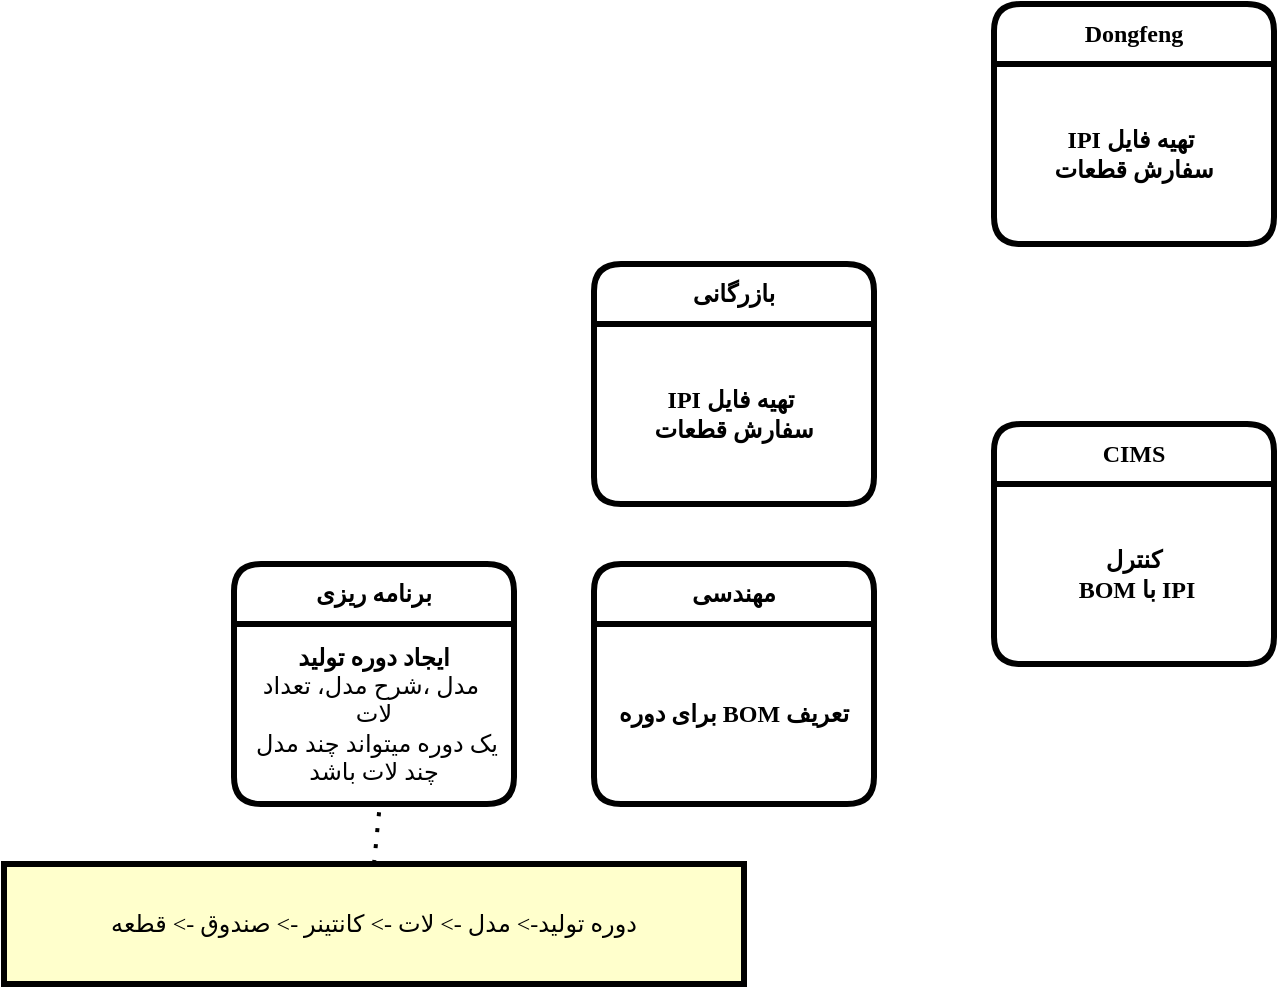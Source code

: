 <mxfile version="24.7.8">
  <diagram name="Page-1" id="c7558073-3199-34d8-9f00-42111426c3f3">
    <mxGraphModel dx="1940" dy="572" grid="1" gridSize="10" guides="1" tooltips="1" connect="1" arrows="1" fold="1" page="1" pageScale="1" pageWidth="826" pageHeight="1169" background="none" math="0" shadow="0">
      <root>
        <mxCell id="0" />
        <mxCell id="1" parent="0" />
        <mxCell id="4" value="‏دوره تولید-&gt; مدل -&gt; لات -&gt; کانتینر -&gt; صندوق -&gt; قطعه" style="whiteSpace=wrap;align=center;verticalAlign=middle;fontStyle=0;strokeWidth=3;fillColor=#FFFFCC;fontFamily=Vazirmatn;fontSource=https%3A%2F%2Ffonts.googleapis.com%2Fcss%3Ffamily%3DVazirmatn;" parent="1" vertex="1">
          <mxGeometry x="-135" y="480" width="370" height="60" as="geometry" />
        </mxCell>
        <mxCell id="ImeqDuy5QfRWBbxiFpZr-104" value="&lt;span style=&quot;font-weight: 700;&quot;&gt;برنامه ریزی&lt;/span&gt;" style="swimlane;fontStyle=0;childLayout=stackLayout;horizontal=1;startSize=30;horizontalStack=0;resizeParent=1;resizeParentMax=0;resizeLast=0;collapsible=1;marginBottom=0;whiteSpace=wrap;html=1;strokeWidth=3;rounded=1;fontFamily=Vazirmatn;fontSource=https%3A%2F%2Ffonts.googleapis.com%2Fcss%3Ffamily%3DVazirmatn;" vertex="1" parent="1">
          <mxGeometry x="-20" y="330" width="140" height="120" as="geometry" />
        </mxCell>
        <mxCell id="ImeqDuy5QfRWBbxiFpZr-105" value="&lt;b&gt;ایجاد دوره تولید&lt;/b&gt;&lt;div&gt;مدل ،شرح مدل، تعداد&amp;nbsp;&lt;/div&gt;&lt;div&gt;&lt;span style=&quot;background-color: initial;&quot;&gt;لات&lt;/span&gt;&lt;br&gt;&lt;/div&gt;&lt;div&gt;&lt;span style=&quot;background-color: initial;&quot;&gt;یک دوره میتواند چند مدل&amp;nbsp; چند لات باشد&lt;/span&gt;&lt;/div&gt;" style="text;strokeColor=none;fillColor=none;align=center;verticalAlign=middle;spacingLeft=4;spacingRight=4;overflow=hidden;points=[[0,0.5],[1,0.5]];portConstraint=eastwest;rotatable=0;whiteSpace=wrap;html=1;strokeWidth=3;rounded=1;fontFamily=Vazirmatn;fontSource=https%3A%2F%2Ffonts.googleapis.com%2Fcss%3Ffamily%3DVazirmatn;" vertex="1" parent="ImeqDuy5QfRWBbxiFpZr-104">
          <mxGeometry y="30" width="140" height="90" as="geometry" />
        </mxCell>
        <mxCell id="ImeqDuy5QfRWBbxiFpZr-108" value="" style="endArrow=none;dashed=1;html=1;dashPattern=1 3;strokeWidth=2;rounded=0;exitX=0.5;exitY=0;exitDx=0;exitDy=0;entryX=0.521;entryY=1;entryDx=0;entryDy=0;entryPerimeter=0;" edge="1" parent="1" source="4" target="ImeqDuy5QfRWBbxiFpZr-105">
          <mxGeometry width="50" height="50" relative="1" as="geometry">
            <mxPoint x="390" y="320" as="sourcePoint" />
            <mxPoint x="440" y="270" as="targetPoint" />
          </mxGeometry>
        </mxCell>
        <mxCell id="ImeqDuy5QfRWBbxiFpZr-109" value="&lt;span style=&quot;font-weight: 700;&quot;&gt;مهندسی&lt;/span&gt;" style="swimlane;fontStyle=0;childLayout=stackLayout;horizontal=1;startSize=30;horizontalStack=0;resizeParent=1;resizeParentMax=0;resizeLast=0;collapsible=1;marginBottom=0;whiteSpace=wrap;html=1;strokeWidth=3;rounded=1;fontFamily=Vazirmatn;fontSource=https%3A%2F%2Ffonts.googleapis.com%2Fcss%3Ffamily%3DVazirmatn;" vertex="1" parent="1">
          <mxGeometry x="160" y="330" width="140" height="120" as="geometry" />
        </mxCell>
        <mxCell id="ImeqDuy5QfRWBbxiFpZr-110" value="&lt;b&gt;‮‏‏تعریف MOB برای دوره&lt;/b&gt;" style="text;strokeColor=none;fillColor=none;align=center;verticalAlign=middle;spacingLeft=4;spacingRight=4;overflow=hidden;points=[[0,0.5],[1,0.5]];portConstraint=eastwest;rotatable=0;whiteSpace=wrap;html=1;strokeWidth=3;rounded=1;fontFamily=Vazirmatn;fontSource=https%3A%2F%2Ffonts.googleapis.com%2Fcss%3Ffamily%3DVazirmatn;" vertex="1" parent="ImeqDuy5QfRWBbxiFpZr-109">
          <mxGeometry y="30" width="140" height="90" as="geometry" />
        </mxCell>
        <mxCell id="ImeqDuy5QfRWBbxiFpZr-111" value="&lt;span style=&quot;font-weight: 700;&quot;&gt;بازرگانی&lt;/span&gt;" style="swimlane;fontStyle=0;childLayout=stackLayout;horizontal=1;startSize=30;horizontalStack=0;resizeParent=1;resizeParentMax=0;resizeLast=0;collapsible=1;marginBottom=0;whiteSpace=wrap;html=1;strokeWidth=3;rounded=1;fontFamily=Vazirmatn;fontSource=https%3A%2F%2Ffonts.googleapis.com%2Fcss%3Ffamily%3DVazirmatn;" vertex="1" parent="1">
          <mxGeometry x="160" y="180" width="140" height="120" as="geometry" />
        </mxCell>
        <mxCell id="ImeqDuy5QfRWBbxiFpZr-112" value="&lt;b&gt;‮&amp;nbsp; تهیه فایل IPI&amp;nbsp;&lt;/b&gt;&lt;div&gt;&lt;b&gt;سفارش قطعات&lt;/b&gt;&lt;/div&gt;" style="text;strokeColor=none;fillColor=none;align=center;verticalAlign=middle;spacingLeft=4;spacingRight=4;overflow=hidden;points=[[0,0.5],[1,0.5]];portConstraint=eastwest;rotatable=0;whiteSpace=wrap;html=1;strokeWidth=3;rounded=1;fontFamily=Vazirmatn;fontSource=https%3A%2F%2Ffonts.googleapis.com%2Fcss%3Ffamily%3DVazirmatn;" vertex="1" parent="ImeqDuy5QfRWBbxiFpZr-111">
          <mxGeometry y="30" width="140" height="90" as="geometry" />
        </mxCell>
        <mxCell id="ImeqDuy5QfRWBbxiFpZr-113" value="&lt;b&gt;CIMS&lt;/b&gt;" style="swimlane;fontStyle=0;childLayout=stackLayout;horizontal=1;startSize=30;horizontalStack=0;resizeParent=1;resizeParentMax=0;resizeLast=0;collapsible=1;marginBottom=0;whiteSpace=wrap;html=1;strokeWidth=3;rounded=1;fontFamily=Vazirmatn;fontSource=https%3A%2F%2Ffonts.googleapis.com%2Fcss%3Ffamily%3DVazirmatn;" vertex="1" parent="1">
          <mxGeometry x="360" y="260" width="140" height="120" as="geometry" />
        </mxCell>
        <mxCell id="ImeqDuy5QfRWBbxiFpZr-114" value="&lt;b&gt;کنترل&lt;/b&gt;&lt;div&gt;&lt;b&gt;&amp;nbsp;BOM با IPI&lt;/b&gt;&lt;/div&gt;" style="text;strokeColor=none;fillColor=none;align=center;verticalAlign=middle;spacingLeft=4;spacingRight=4;overflow=hidden;points=[[0,0.5],[1,0.5]];portConstraint=eastwest;rotatable=0;whiteSpace=wrap;html=1;strokeWidth=3;rounded=1;fontFamily=Vazirmatn;fontSource=https%3A%2F%2Ffonts.googleapis.com%2Fcss%3Ffamily%3DVazirmatn;" vertex="1" parent="ImeqDuy5QfRWBbxiFpZr-113">
          <mxGeometry y="30" width="140" height="90" as="geometry" />
        </mxCell>
        <mxCell id="ImeqDuy5QfRWBbxiFpZr-116" value="&lt;span style=&quot;font-weight: 700;&quot;&gt;Dongfeng&lt;/span&gt;" style="swimlane;fontStyle=0;childLayout=stackLayout;horizontal=1;startSize=30;horizontalStack=0;resizeParent=1;resizeParentMax=0;resizeLast=0;collapsible=1;marginBottom=0;whiteSpace=wrap;html=1;strokeWidth=3;rounded=1;fontFamily=Vazirmatn;fontSource=https%3A%2F%2Ffonts.googleapis.com%2Fcss%3Ffamily%3DVazirmatn;" vertex="1" parent="1">
          <mxGeometry x="360" y="50" width="140" height="120" as="geometry" />
        </mxCell>
        <mxCell id="ImeqDuy5QfRWBbxiFpZr-117" value="&lt;b&gt;‮&amp;nbsp; تهیه فایل IPI&amp;nbsp;&lt;/b&gt;&lt;div&gt;&lt;b&gt;سفارش قطعات&lt;/b&gt;&lt;/div&gt;" style="text;strokeColor=none;fillColor=none;align=center;verticalAlign=middle;spacingLeft=4;spacingRight=4;overflow=hidden;points=[[0,0.5],[1,0.5]];portConstraint=eastwest;rotatable=0;whiteSpace=wrap;html=1;strokeWidth=3;rounded=1;fontFamily=Vazirmatn;fontSource=https%3A%2F%2Ffonts.googleapis.com%2Fcss%3Ffamily%3DVazirmatn;" vertex="1" parent="ImeqDuy5QfRWBbxiFpZr-116">
          <mxGeometry y="30" width="140" height="90" as="geometry" />
        </mxCell>
      </root>
    </mxGraphModel>
  </diagram>
</mxfile>
